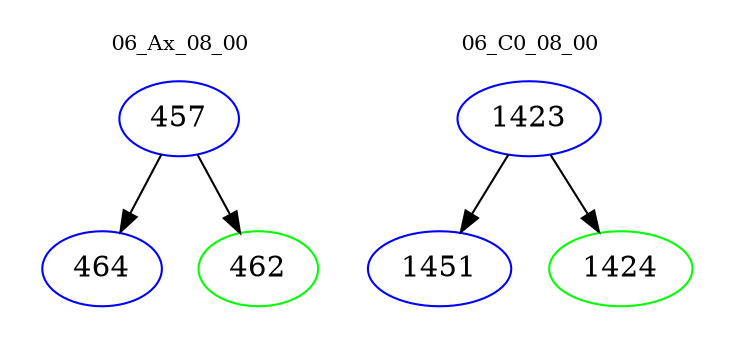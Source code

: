 digraph{
subgraph cluster_0 {
color = white
label = "06_Ax_08_00";
fontsize=10;
T0_457 [label="457", color="blue"]
T0_457 -> T0_464 [color="black"]
T0_464 [label="464", color="blue"]
T0_457 -> T0_462 [color="black"]
T0_462 [label="462", color="green"]
}
subgraph cluster_1 {
color = white
label = "06_C0_08_00";
fontsize=10;
T1_1423 [label="1423", color="blue"]
T1_1423 -> T1_1451 [color="black"]
T1_1451 [label="1451", color="blue"]
T1_1423 -> T1_1424 [color="black"]
T1_1424 [label="1424", color="green"]
}
}
